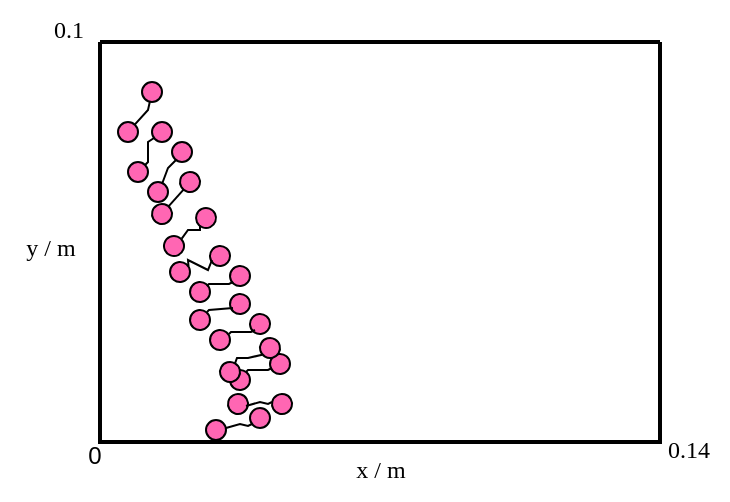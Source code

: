 <mxfile version="21.1.7" type="github">
  <diagram id="Cu6BmdPR7tdzUya2GzKG" name="第 1 页">
    <mxGraphModel dx="780" dy="414" grid="1" gridSize="10" guides="1" tooltips="1" connect="1" arrows="1" fold="1" page="1" pageScale="1" pageWidth="827" pageHeight="1169" math="0" shadow="0">
      <root>
        <mxCell id="0" />
        <mxCell id="1" parent="0" />
        <mxCell id="Zn6deWEafZFkDb37yghi-1" value="" style="group" parent="1" vertex="1" connectable="0">
          <mxGeometry x="76" y="246" width="280" height="205.877" as="geometry" />
        </mxCell>
        <mxCell id="Zn6deWEafZFkDb37yghi-2" value="" style="swimlane;startSize=0;strokeWidth=2;" parent="Zn6deWEafZFkDb37yghi-1" vertex="1">
          <mxGeometry width="280" height="200" as="geometry">
            <mxRectangle x="120" y="280" width="50" height="40" as="alternateBounds" />
          </mxGeometry>
        </mxCell>
        <mxCell id="Zn6deWEafZFkDb37yghi-3" value="" style="group;rotation=40;" parent="Zn6deWEafZFkDb37yghi-2" vertex="1" connectable="0">
          <mxGeometry x="50" y="120" width="20" height="30" as="geometry" />
        </mxCell>
        <mxCell id="Zn6deWEafZFkDb37yghi-4" value="" style="ellipse;whiteSpace=wrap;html=1;aspect=fixed;fillColor=#FF66B3;rotation=40;" parent="Zn6deWEafZFkDb37yghi-3" vertex="1">
          <mxGeometry x="15" y="6" width="10" height="10" as="geometry" />
        </mxCell>
        <mxCell id="Zn6deWEafZFkDb37yghi-5" value="" style="ellipse;whiteSpace=wrap;html=1;aspect=fixed;fillColor=#FF66B3;rotation=40;" parent="Zn6deWEafZFkDb37yghi-3" vertex="1">
          <mxGeometry x="-5" y="14" width="10" height="10" as="geometry" />
        </mxCell>
        <mxCell id="Zn6deWEafZFkDb37yghi-7" value="" style="group;rotation=40;" parent="Zn6deWEafZFkDb37yghi-3" vertex="1" connectable="0">
          <mxGeometry x="-10" y="-24" width="20" height="30" as="geometry" />
        </mxCell>
        <mxCell id="Zn6deWEafZFkDb37yghi-8" value="" style="ellipse;whiteSpace=wrap;html=1;aspect=fixed;fillColor=#FF66B3;rotation=40;" parent="Zn6deWEafZFkDb37yghi-7" vertex="1">
          <mxGeometry x="15" y="6" width="10" height="10" as="geometry" />
        </mxCell>
        <mxCell id="Zn6deWEafZFkDb37yghi-9" value="" style="ellipse;whiteSpace=wrap;html=1;aspect=fixed;fillColor=#FF66B3;rotation=40;" parent="Zn6deWEafZFkDb37yghi-7" vertex="1">
          <mxGeometry x="-5" y="14" width="10" height="10" as="geometry" />
        </mxCell>
        <mxCell id="Zn6deWEafZFkDb37yghi-11" value="" style="group;rotation=20;" parent="Zn6deWEafZFkDb37yghi-2" vertex="1" connectable="0">
          <mxGeometry x="35" y="80" width="20" height="30" as="geometry" />
        </mxCell>
        <mxCell id="Zn6deWEafZFkDb37yghi-12" value="" style="ellipse;whiteSpace=wrap;html=1;aspect=fixed;fillColor=#FF66B3;rotation=20;" parent="Zn6deWEafZFkDb37yghi-11" vertex="1">
          <mxGeometry x="13" y="3" width="10" height="10" as="geometry" />
        </mxCell>
        <mxCell id="Zn6deWEafZFkDb37yghi-13" value="" style="ellipse;whiteSpace=wrap;html=1;aspect=fixed;fillColor=#FF66B3;rotation=20;" parent="Zn6deWEafZFkDb37yghi-11" vertex="1">
          <mxGeometry x="-3" y="17" width="10" height="10" as="geometry" />
        </mxCell>
        <mxCell id="Zn6deWEafZFkDb37yghi-14" value="" style="endArrow=none;html=1;rounded=0;startArrow=none;entryX=0.345;entryY=0.95;entryDx=0;entryDy=0;entryPerimeter=0;exitX=0.737;exitY=0.019;exitDx=0;exitDy=0;exitPerimeter=0;" parent="Zn6deWEafZFkDb37yghi-11" source="Zn6deWEafZFkDb37yghi-13" target="Zn6deWEafZFkDb37yghi-12" edge="1">
          <mxGeometry width="50" height="50" relative="1" as="geometry">
            <mxPoint x="-18" y="64" as="sourcePoint" />
            <mxPoint x="45" y="33" as="targetPoint" />
            <Array as="points">
              <mxPoint x="9" y="14" />
              <mxPoint x="15" y="14" />
            </Array>
          </mxGeometry>
        </mxCell>
        <mxCell id="Zn6deWEafZFkDb37yghi-15" value="" style="group;rotation=15;" parent="Zn6deWEafZFkDb37yghi-11" vertex="1" connectable="0">
          <mxGeometry x="-7" y="-17" width="20" height="30" as="geometry" />
        </mxCell>
        <mxCell id="Zn6deWEafZFkDb37yghi-16" value="" style="ellipse;whiteSpace=wrap;html=1;aspect=fixed;fillColor=#FF66B3;rotation=15;" parent="Zn6deWEafZFkDb37yghi-15" vertex="1">
          <mxGeometry x="12" y="2" width="10" height="10" as="geometry" />
        </mxCell>
        <mxCell id="Zn6deWEafZFkDb37yghi-17" value="" style="ellipse;whiteSpace=wrap;html=1;aspect=fixed;fillColor=#FF66B3;rotation=15;" parent="Zn6deWEafZFkDb37yghi-15" vertex="1">
          <mxGeometry x="-2" y="18" width="10" height="10" as="geometry" />
        </mxCell>
        <mxCell id="Zn6deWEafZFkDb37yghi-18" value="" style="endArrow=none;html=1;rounded=0;startArrow=none;" parent="Zn6deWEafZFkDb37yghi-15" source="Zn6deWEafZFkDb37yghi-17" target="Zn6deWEafZFkDb37yghi-16" edge="1">
          <mxGeometry width="50" height="50" relative="1" as="geometry">
            <mxPoint x="-14" y="66" as="sourcePoint" />
            <mxPoint x="47" y="30" as="targetPoint" />
          </mxGeometry>
        </mxCell>
        <mxCell id="Zn6deWEafZFkDb37yghi-19" value="" style="group;rotation=90;" parent="Zn6deWEafZFkDb37yghi-2" vertex="1" connectable="0">
          <mxGeometry x="15" y="40" width="20" height="30" as="geometry" />
        </mxCell>
        <mxCell id="Zn6deWEafZFkDb37yghi-20" value="" style="ellipse;whiteSpace=wrap;html=1;aspect=fixed;fillColor=#FF66B3;rotation=0;" parent="Zn6deWEafZFkDb37yghi-19" vertex="1">
          <mxGeometry x="11" width="10" height="10" as="geometry" />
        </mxCell>
        <mxCell id="Zn6deWEafZFkDb37yghi-21" value="" style="ellipse;whiteSpace=wrap;html=1;aspect=fixed;fillColor=#FF66B3;rotation=0;" parent="Zn6deWEafZFkDb37yghi-19" vertex="1">
          <mxGeometry x="-1" y="20" width="10" height="10" as="geometry" />
        </mxCell>
        <mxCell id="Zn6deWEafZFkDb37yghi-23" value="" style="group;rotation=90;" parent="Zn6deWEafZFkDb37yghi-2" vertex="1" connectable="0">
          <mxGeometry x="10" y="20" width="20" height="30" as="geometry" />
        </mxCell>
        <mxCell id="Zn6deWEafZFkDb37yghi-24" value="" style="ellipse;whiteSpace=wrap;html=1;aspect=fixed;fillColor=#FF66B3;rotation=0;" parent="Zn6deWEafZFkDb37yghi-23" vertex="1">
          <mxGeometry x="11" width="10" height="10" as="geometry" />
        </mxCell>
        <mxCell id="Zn6deWEafZFkDb37yghi-25" value="" style="ellipse;whiteSpace=wrap;html=1;aspect=fixed;fillColor=#FF66B3;rotation=0;" parent="Zn6deWEafZFkDb37yghi-23" vertex="1">
          <mxGeometry x="-1" y="20" width="10" height="10" as="geometry" />
        </mxCell>
        <mxCell id="Zn6deWEafZFkDb37yghi-26" value="" style="endArrow=none;html=1;rounded=0;startArrow=none;" parent="Zn6deWEafZFkDb37yghi-23" source="Zn6deWEafZFkDb37yghi-25" target="Zn6deWEafZFkDb37yghi-24" edge="1">
          <mxGeometry width="50" height="50" relative="1" as="geometry">
            <mxPoint y="70" as="sourcePoint" />
            <mxPoint x="49" y="20" as="targetPoint" />
            <Array as="points">
              <mxPoint x="14" y="14" />
            </Array>
          </mxGeometry>
        </mxCell>
        <mxCell id="Zn6deWEafZFkDb37yghi-27" value="" style="group;rotation=40;" parent="Zn6deWEafZFkDb37yghi-1" vertex="1" connectable="0">
          <mxGeometry x="60" y="130" width="20" height="30" as="geometry" />
        </mxCell>
        <mxCell id="Zn6deWEafZFkDb37yghi-28" value="" style="ellipse;whiteSpace=wrap;html=1;aspect=fixed;fillColor=#FF66B3;rotation=40;" parent="Zn6deWEafZFkDb37yghi-27" vertex="1">
          <mxGeometry x="15" y="6" width="10" height="10" as="geometry" />
        </mxCell>
        <mxCell id="Zn6deWEafZFkDb37yghi-29" value="" style="ellipse;whiteSpace=wrap;html=1;aspect=fixed;fillColor=#FF66B3;rotation=40;" parent="Zn6deWEafZFkDb37yghi-27" vertex="1">
          <mxGeometry x="-5" y="14" width="10" height="10" as="geometry" />
        </mxCell>
        <mxCell id="Zn6deWEafZFkDb37yghi-31" value="" style="group;rotation=40;" parent="Zn6deWEafZFkDb37yghi-1" vertex="1" connectable="0">
          <mxGeometry x="50" y="106" width="20" height="30" as="geometry" />
        </mxCell>
        <mxCell id="Zn6deWEafZFkDb37yghi-32" value="" style="ellipse;whiteSpace=wrap;html=1;aspect=fixed;fillColor=#FF66B3;rotation=40;" parent="Zn6deWEafZFkDb37yghi-31" vertex="1">
          <mxGeometry x="15" y="6" width="10" height="10" as="geometry" />
        </mxCell>
        <mxCell id="Zn6deWEafZFkDb37yghi-33" value="" style="ellipse;whiteSpace=wrap;html=1;aspect=fixed;fillColor=#FF66B3;rotation=40;" parent="Zn6deWEafZFkDb37yghi-31" vertex="1">
          <mxGeometry x="-5" y="14" width="10" height="10" as="geometry" />
        </mxCell>
        <mxCell id="v7cASYLZPCONkCWcUtkk-8" value="" style="endArrow=none;html=1;rounded=0;startArrow=none;" parent="Zn6deWEafZFkDb37yghi-31" edge="1">
          <mxGeometry width="50" height="50" relative="1" as="geometry">
            <mxPoint x="3.5" y="16" as="sourcePoint" />
            <mxPoint x="16.5" y="14" as="targetPoint" />
            <Array as="points">
              <mxPoint x="4.5" y="15" />
              <mxPoint x="14.5" y="15" />
            </Array>
          </mxGeometry>
        </mxCell>
        <mxCell id="Zn6deWEafZFkDb37yghi-35" value="" style="group;rotation=40;" parent="Zn6deWEafZFkDb37yghi-1" vertex="1" connectable="0">
          <mxGeometry x="70" y="150" width="20" height="56" as="geometry" />
        </mxCell>
        <mxCell id="Zn6deWEafZFkDb37yghi-36" value="" style="ellipse;whiteSpace=wrap;html=1;aspect=fixed;fillColor=#FF66B3;rotation=40;" parent="Zn6deWEafZFkDb37yghi-35" vertex="1">
          <mxGeometry x="15" y="6" width="10" height="10" as="geometry" />
        </mxCell>
        <mxCell id="Zn6deWEafZFkDb37yghi-37" value="" style="ellipse;whiteSpace=wrap;html=1;aspect=fixed;fillColor=#FF66B3;rotation=40;" parent="Zn6deWEafZFkDb37yghi-35" vertex="1">
          <mxGeometry x="-5" y="14" width="10" height="10" as="geometry" />
        </mxCell>
        <mxCell id="Zn6deWEafZFkDb37yghi-39" value="" style="group;rotation=60;" parent="Zn6deWEafZFkDb37yghi-35" vertex="1" connectable="0">
          <mxGeometry y="16" width="20" height="40" as="geometry" />
        </mxCell>
        <mxCell id="Zn6deWEafZFkDb37yghi-40" value="" style="ellipse;whiteSpace=wrap;html=1;aspect=fixed;fillColor=#FF66B3;rotation=60;" parent="Zn6deWEafZFkDb37yghi-39" vertex="1">
          <mxGeometry x="16" y="10" width="10" height="10" as="geometry" />
        </mxCell>
        <mxCell id="Zn6deWEafZFkDb37yghi-41" value="" style="ellipse;whiteSpace=wrap;html=1;aspect=fixed;fillColor=#FF66B3;rotation=60;" parent="Zn6deWEafZFkDb37yghi-39" vertex="1">
          <mxGeometry x="-6" y="10" width="10" height="10" as="geometry" />
        </mxCell>
        <mxCell id="Zn6deWEafZFkDb37yghi-43" value="" style="group;rotation=135;" parent="Zn6deWEafZFkDb37yghi-39" vertex="1" connectable="0">
          <mxGeometry x="-11" y="10" width="20" height="30" as="geometry" />
        </mxCell>
        <mxCell id="Zn6deWEafZFkDb37yghi-44" value="" style="ellipse;whiteSpace=wrap;html=1;aspect=fixed;fillColor=#FF66B3;rotation=45;" parent="Zn6deWEafZFkDb37yghi-43" vertex="1">
          <mxGeometry x="16" y="7" width="10" height="10" as="geometry" />
        </mxCell>
        <mxCell id="Zn6deWEafZFkDb37yghi-45" value="" style="ellipse;whiteSpace=wrap;html=1;aspect=fixed;fillColor=#FF66B3;rotation=45;" parent="Zn6deWEafZFkDb37yghi-43" vertex="1">
          <mxGeometry x="-6" y="13" width="10" height="10" as="geometry" />
        </mxCell>
        <mxCell id="Zn6deWEafZFkDb37yghi-47" value="" style="group;rotation=120;" parent="Zn6deWEafZFkDb37yghi-35" vertex="1" connectable="0">
          <mxGeometry x="-5" y="-6" width="20" height="30" as="geometry" />
        </mxCell>
        <mxCell id="Zn6deWEafZFkDb37yghi-48" value="" style="ellipse;whiteSpace=wrap;html=1;aspect=fixed;fillColor=#FF66B3;rotation=30;" parent="Zn6deWEafZFkDb37yghi-47" vertex="1">
          <mxGeometry x="15" y="4" width="10" height="10" as="geometry" />
        </mxCell>
        <mxCell id="Zn6deWEafZFkDb37yghi-49" value="" style="ellipse;whiteSpace=wrap;html=1;aspect=fixed;fillColor=#FF66B3;rotation=30;" parent="Zn6deWEafZFkDb37yghi-47" vertex="1">
          <mxGeometry x="-5" y="16" width="10" height="10" as="geometry" />
        </mxCell>
        <mxCell id="v7cASYLZPCONkCWcUtkk-11" value="" style="endArrow=none;html=1;rounded=0;startArrow=none;exitX=0.5;exitY=0;exitDx=0;exitDy=0;entryX=0.329;entryY=0.985;entryDx=0;entryDy=0;entryPerimeter=0;" parent="Zn6deWEafZFkDb37yghi-47" source="Zn6deWEafZFkDb37yghi-49" target="Zn6deWEafZFkDb37yghi-48" edge="1">
          <mxGeometry width="50" height="50" relative="1" as="geometry">
            <mxPoint x="2.5" y="15" as="sourcePoint" />
            <mxPoint x="15.5" y="13" as="targetPoint" />
            <Array as="points">
              <mxPoint x="3.5" y="14" />
              <mxPoint x="9" y="14" />
            </Array>
          </mxGeometry>
        </mxCell>
        <mxCell id="Zn6deWEafZFkDb37yghi-51" value="" style="group;rotation=90;" parent="Zn6deWEafZFkDb37yghi-1" vertex="1" connectable="0">
          <mxGeometry x="25" y="50" width="20" height="30" as="geometry" />
        </mxCell>
        <mxCell id="Zn6deWEafZFkDb37yghi-52" value="" style="ellipse;whiteSpace=wrap;html=1;aspect=fixed;fillColor=#FF66B3;rotation=0;" parent="Zn6deWEafZFkDb37yghi-51" vertex="1">
          <mxGeometry x="11" width="10" height="10" as="geometry" />
        </mxCell>
        <mxCell id="Zn6deWEafZFkDb37yghi-53" value="" style="ellipse;whiteSpace=wrap;html=1;aspect=fixed;fillColor=#FF66B3;rotation=0;" parent="Zn6deWEafZFkDb37yghi-51" vertex="1">
          <mxGeometry x="-1" y="20" width="10" height="10" as="geometry" />
        </mxCell>
        <mxCell id="Zn6deWEafZFkDb37yghi-55" value="0" style="text;html=1;align=center;verticalAlign=middle;resizable=0;points=[];autosize=1;strokeColor=none;fillColor=none;" parent="1" vertex="1">
          <mxGeometry x="60" y="440" width="25" height="26" as="geometry" />
        </mxCell>
        <mxCell id="Zn6deWEafZFkDb37yghi-56" value="&lt;font face=&quot;Times New Roman&quot;&gt;x / m&lt;/font&gt;" style="text;html=1;align=center;verticalAlign=middle;resizable=0;points=[];autosize=1;strokeColor=none;fillColor=none;" parent="1" vertex="1">
          <mxGeometry x="191" y="445" width="50" height="30" as="geometry" />
        </mxCell>
        <mxCell id="Zn6deWEafZFkDb37yghi-57" value="&lt;font face=&quot;Times New Roman&quot;&gt;y / m&lt;/font&gt;" style="text;html=1;align=center;verticalAlign=middle;resizable=0;points=[];autosize=1;strokeColor=none;fillColor=none;" parent="1" vertex="1">
          <mxGeometry x="26" y="333.94" width="50" height="30" as="geometry" />
        </mxCell>
        <mxCell id="v7cASYLZPCONkCWcUtkk-4" value="" style="endArrow=none;html=1;rounded=0;startArrow=none;exitX=1;exitY=0;exitDx=0;exitDy=0;" parent="1" source="Zn6deWEafZFkDb37yghi-21" edge="1">
          <mxGeometry width="50" height="50" relative="1" as="geometry">
            <mxPoint x="100" y="310" as="sourcePoint" />
            <mxPoint x="103" y="294" as="targetPoint" />
            <Array as="points">
              <mxPoint x="100" y="306" />
              <mxPoint x="100" y="296" />
            </Array>
          </mxGeometry>
        </mxCell>
        <mxCell id="v7cASYLZPCONkCWcUtkk-6" value="" style="endArrow=none;html=1;rounded=0;startArrow=none;" parent="1" edge="1">
          <mxGeometry width="50" height="50" relative="1" as="geometry">
            <mxPoint x="107" y="317" as="sourcePoint" />
            <mxPoint x="114" y="305" as="targetPoint" />
            <Array as="points">
              <mxPoint x="110" y="309" />
            </Array>
          </mxGeometry>
        </mxCell>
        <mxCell id="v7cASYLZPCONkCWcUtkk-7" value="" style="endArrow=none;html=1;rounded=0;startArrow=none;exitX=0.637;exitY=0.003;exitDx=0;exitDy=0;exitPerimeter=0;" parent="1" source="Zn6deWEafZFkDb37yghi-9" edge="1">
          <mxGeometry width="50" height="50" relative="1" as="geometry">
            <mxPoint x="119" y="357" as="sourcePoint" />
            <mxPoint x="132" y="355" as="targetPoint" />
            <Array as="points">
              <mxPoint x="120" y="355" />
              <mxPoint x="130" y="360" />
            </Array>
          </mxGeometry>
        </mxCell>
        <mxCell id="v7cASYLZPCONkCWcUtkk-9" value="" style="endArrow=none;html=1;rounded=0;startArrow=none;" parent="1" edge="1">
          <mxGeometry width="50" height="50" relative="1" as="geometry">
            <mxPoint x="129.5" y="381" as="sourcePoint" />
            <mxPoint x="142.5" y="379" as="targetPoint" />
            <Array as="points">
              <mxPoint x="130.5" y="380" />
            </Array>
          </mxGeometry>
        </mxCell>
        <mxCell id="v7cASYLZPCONkCWcUtkk-10" value="" style="endArrow=none;html=1;rounded=0;startArrow=none;" parent="1" edge="1">
          <mxGeometry width="50" height="50" relative="1" as="geometry">
            <mxPoint x="140.5" y="392" as="sourcePoint" />
            <mxPoint x="153.5" y="390" as="targetPoint" />
            <Array as="points">
              <mxPoint x="141.5" y="391" />
              <mxPoint x="151.5" y="391" />
            </Array>
          </mxGeometry>
        </mxCell>
        <mxCell id="v7cASYLZPCONkCWcUtkk-12" value="" style="endArrow=none;html=1;rounded=0;startArrow=none;" parent="1" edge="1">
          <mxGeometry width="50" height="50" relative="1" as="geometry">
            <mxPoint x="149" y="411" as="sourcePoint" />
            <mxPoint x="162" y="409" as="targetPoint" />
            <Array as="points">
              <mxPoint x="150" y="410" />
              <mxPoint x="160" y="410" />
            </Array>
          </mxGeometry>
        </mxCell>
        <mxCell id="v7cASYLZPCONkCWcUtkk-14" value="" style="endArrow=none;html=1;rounded=0;startArrow=none;" parent="1" edge="1">
          <mxGeometry width="50" height="50" relative="1" as="geometry">
            <mxPoint x="149" y="428" as="sourcePoint" />
            <mxPoint x="162" y="426" as="targetPoint" />
            <Array as="points">
              <mxPoint x="156" y="426" />
              <mxPoint x="160" y="427" />
            </Array>
          </mxGeometry>
        </mxCell>
        <mxCell id="v7cASYLZPCONkCWcUtkk-15" value="" style="endArrow=none;html=1;rounded=0;startArrow=none;" parent="1" edge="1">
          <mxGeometry width="50" height="50" relative="1" as="geometry">
            <mxPoint x="139" y="439" as="sourcePoint" />
            <mxPoint x="152" y="437" as="targetPoint" />
            <Array as="points">
              <mxPoint x="146" y="437" />
              <mxPoint x="150" y="438" />
            </Array>
          </mxGeometry>
        </mxCell>
        <mxCell id="mIdQcTigcdXXmy8zboVy-1" value="&lt;font style=&quot;font-size: 12px;&quot; face=&quot;Times New Roman&quot;&gt;0.1&lt;/font&gt;" style="text;html=1;align=center;verticalAlign=middle;resizable=0;points=[];autosize=1;strokeColor=none;fillColor=none;" vertex="1" parent="1">
          <mxGeometry x="40" y="225" width="40" height="30" as="geometry" />
        </mxCell>
        <mxCell id="mIdQcTigcdXXmy8zboVy-2" value="&lt;font face=&quot;Times New Roman&quot;&gt;0.14&lt;/font&gt;" style="text;html=1;align=center;verticalAlign=middle;resizable=0;points=[];autosize=1;strokeColor=none;fillColor=none;" vertex="1" parent="1">
          <mxGeometry x="350" y="435" width="40" height="30" as="geometry" />
        </mxCell>
      </root>
    </mxGraphModel>
  </diagram>
</mxfile>
